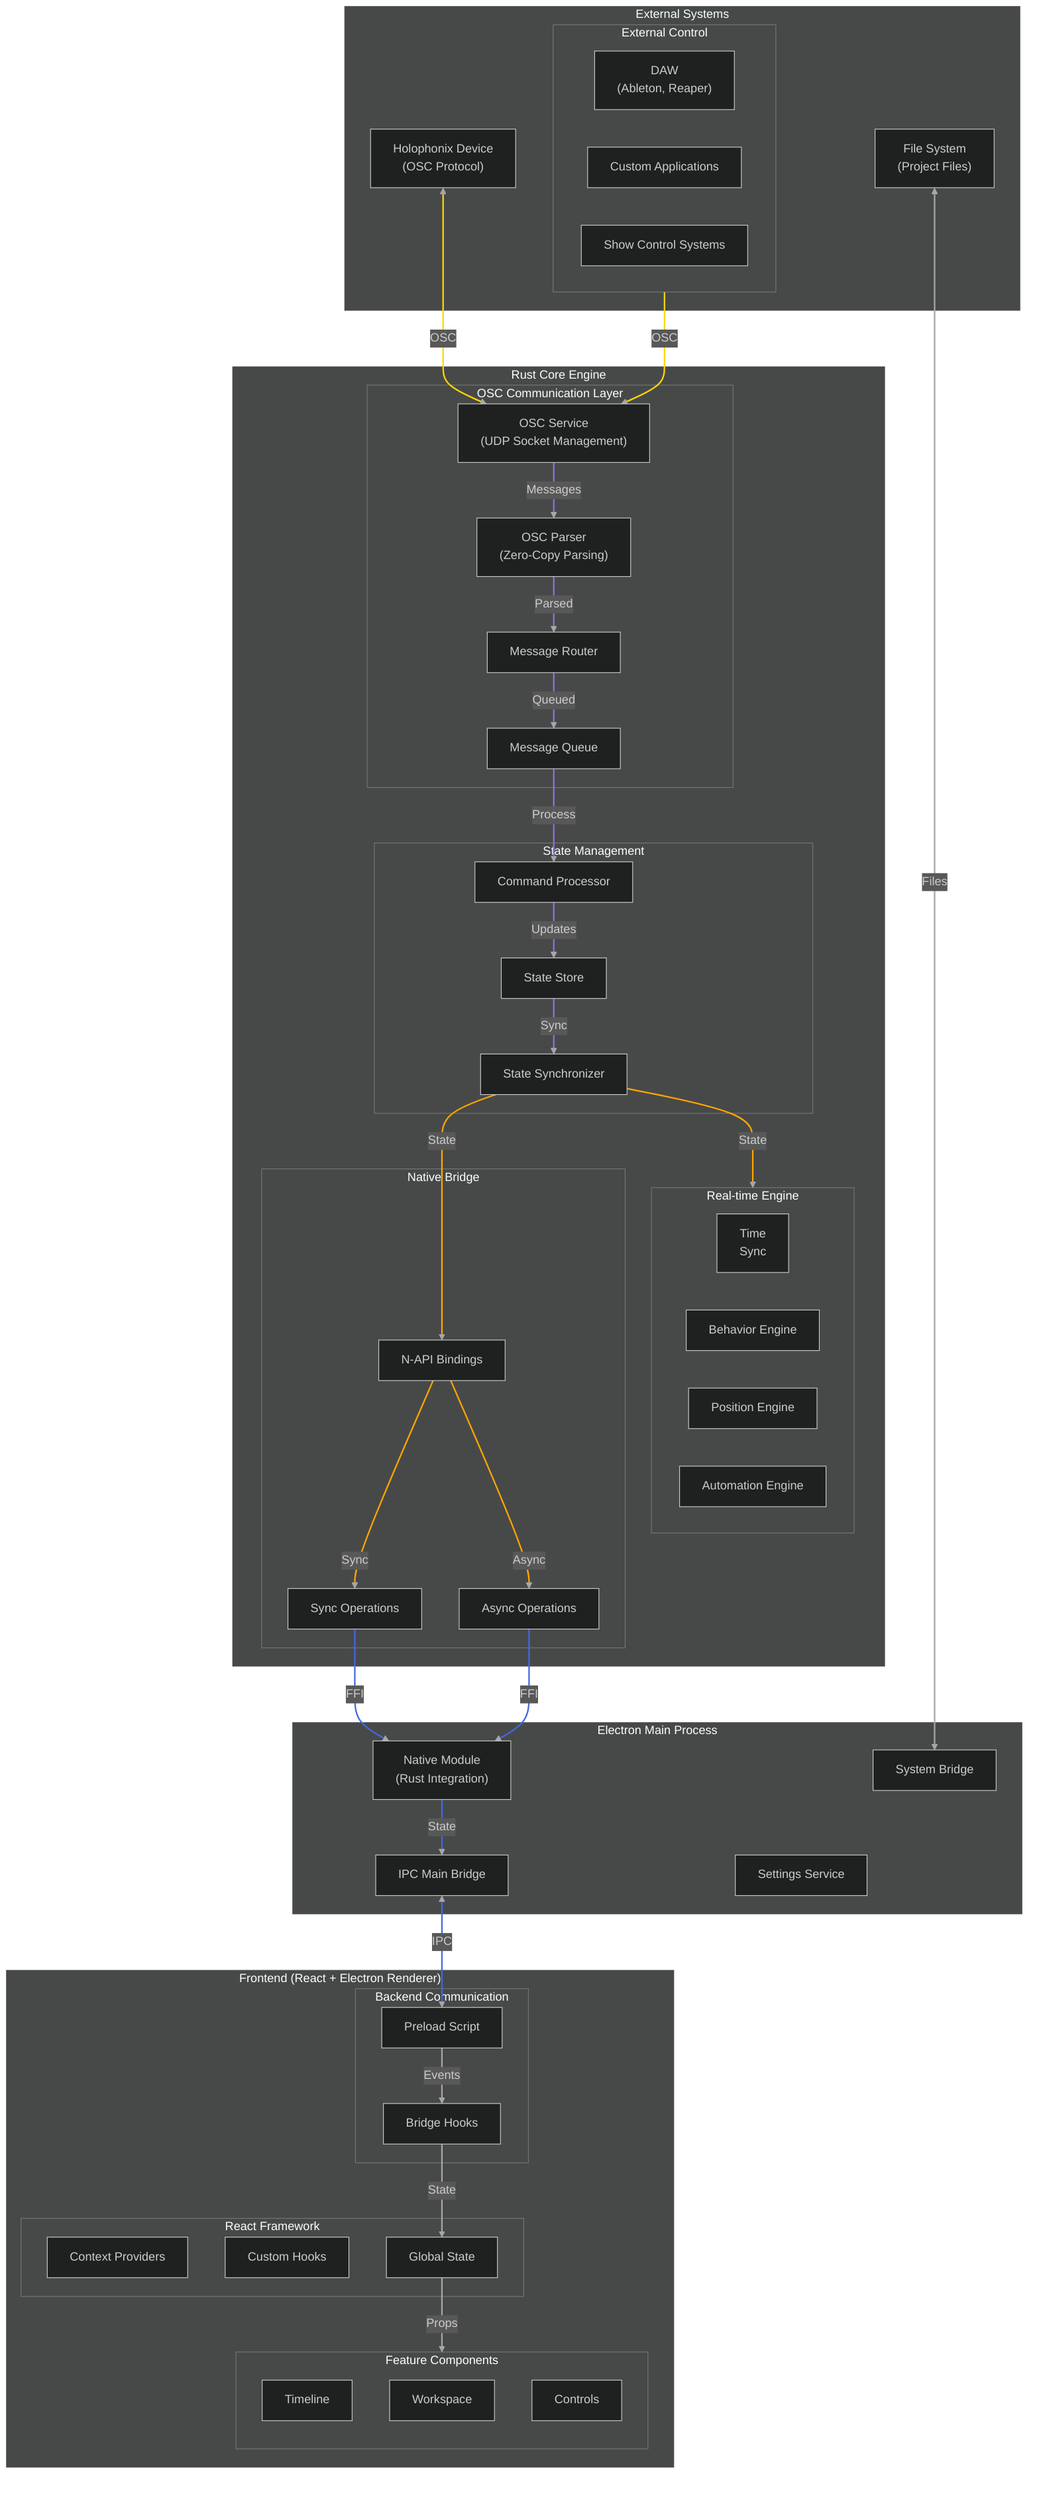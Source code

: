 %%{init: {
  'theme': 'dark',
  'themeVariables': {
    'primaryColor': '#2d2d2d',
    'primaryTextColor': '#fff',
    'primaryBorderColor': '#4a4a4a',
    'lineColor': '#a7a7a7',
    'secondaryColor': '#2d2d2d',
    'tertiaryColor': '#2d2d2d',
    'fontSize': '16px',
    'fontFamily': 'arial'
  }
}}%%
graph TB
    %% Layout Direction
    direction TB

    %% External Systems at the Top
    subgraph External["External Systems"]
        direction LR
        HolophonixDevice["Holophonix Device\n(OSC Protocol)"]
        FileSystem["File System\n(Project Files)"]
        
        subgraph ExternalControl["External Control"]
            direction LR
            DAW["DAW\n(Ableton, Reaper)"]
            CustomApp["Custom Applications"]
            ShowControl["Show Control Systems"]
        end
    end

    %% Rust Core Engine
    subgraph RustCore["Rust Core Engine"]
        direction TB
        
        subgraph OSCServer["OSC Communication Layer"]
            direction TB
            OSCService["OSC Service\n(UDP Socket Management)"]
            OSCParser["OSC Parser\n(Zero-Copy Parsing)"]
            OSCRouter["Message Router"]
            OSCQueue["Message Queue"]
        end

        subgraph CoreEngine["Real-time Engine"]
            direction LR
            TimeSync["Time\nSync"]
            BehaviorEngine["Behavior Engine"]
            PositionEngine["Position Engine"]
            AutomationEngine["Automation Engine"]
        end
        
        subgraph StateManager["State Management"]
            direction TB
            StateStore["State Store"]
            CommandProcessor["Command Processor"]
            StateSync["State Synchronizer"]
        end

        subgraph NativeBridge["Native Bridge"]
            direction TB
            NAPI["N-API Bindings"]
            AsyncOps["Async Operations"]
            SyncOps["Sync Operations"]
        end
    end

    %% Electron Main Process
    subgraph ElectronMain["Electron Main Process"]
        direction TB
        NativeModule["Native Module\n(Rust Integration)"]
        IPCMain["IPC Main Bridge"]
        SettingsService["Settings Service"]
        SystemBridge["System Bridge"]
    end

    %% Frontend Systems
    subgraph Frontend["Frontend (React + Electron Renderer)"]
        direction TB
        
        subgraph UIBridge["Backend Communication"]
            direction LR
            Preload["Preload Script"]
            BridgeHooks["Bridge Hooks"]
        end

        subgraph ReactCore["React Framework"]
            direction LR
            Providers["Context Providers"]
            CustomHooks["Custom Hooks"]
            GlobalState["Global State"]
        end

        subgraph Features["Feature Components"]
            direction TB
            Timeline["Timeline"]
            Workspace["Workspace"]
            Controls["Controls"]
        end
    end

    %% Connections
    %% External Systems to Rust Core
    HolophonixDevice <-->|"OSC"|OSCService
    ExternalControl -->|"OSC"|OSCService
    FileSystem <-->|"Files"|SystemBridge

    %% Rust Core Internal
    OSCService -->|"Messages"|OSCParser
    OSCParser -->|"Parsed"|OSCRouter
    OSCRouter -->|"Queued"|OSCQueue
    OSCQueue -->|"Process"|CommandProcessor
    CommandProcessor -->|"Updates"|StateStore
    StateStore -->|"Sync"|StateSync
    StateSync -->|"State"|CoreEngine

    %% Native Bridge
    StateSync -->|"State"|NAPI
    NAPI -->|"Sync"|SyncOps
    NAPI -->|"Async"|AsyncOps
    SyncOps & AsyncOps -->|"FFI"|NativeModule

    %% Electron to Frontend
    NativeModule -->|"State"|IPCMain
    IPCMain <-->|"IPC"|Preload
    Preload -->|"Events"|BridgeHooks
    BridgeHooks -->|"State"|GlobalState
    GlobalState -->|"Props"|Features

%% Link colors
linkStyle default stroke:#a7a7a7,stroke-width:2px
%% OSC Messages: Gold
linkStyle 0,1 stroke:#ffd700,stroke-width:2px
%% State Flow: Purple
linkStyle 3,4,5,6,7,8 stroke:#9370db,stroke-width:2px
%% Native Bridge: Orange
linkStyle 9,10,11,12 stroke:#ffa500,stroke-width:2px
%% IPC: Blue
linkStyle 13,14,15,16 stroke:#4169e1,stroke-width:2px
